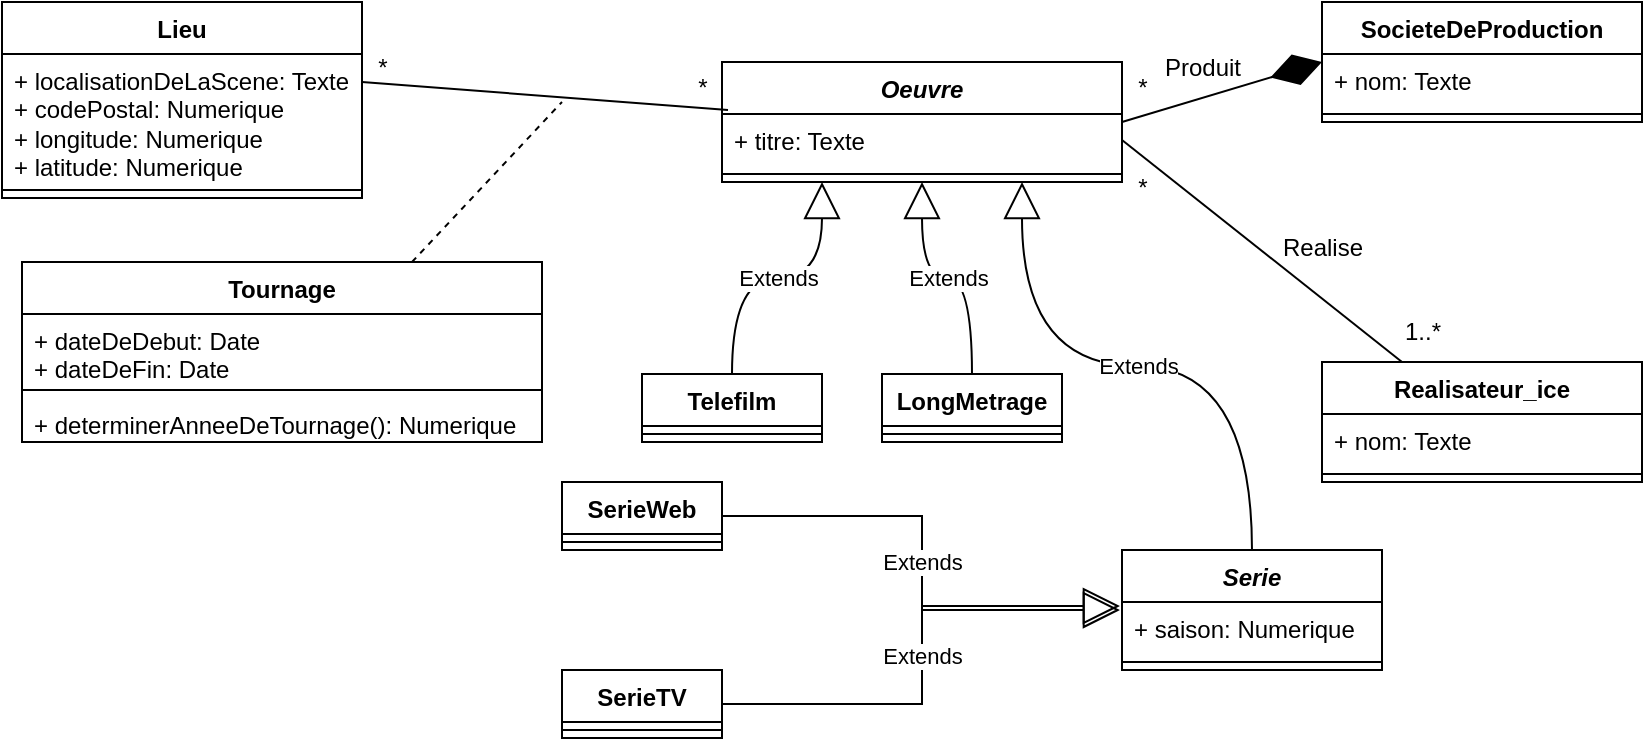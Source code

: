 <mxfile version="22.1.3" type="github">
  <diagram name="Page-1" id="LNjGpwiojOFFi3f9gyr5">
    <mxGraphModel dx="792" dy="547" grid="1" gridSize="10" guides="1" tooltips="1" connect="1" arrows="1" fold="1" page="1" pageScale="1" pageWidth="850" pageHeight="1100" math="0" shadow="0">
      <root>
        <mxCell id="0" />
        <mxCell id="1" parent="0" />
        <mxCell id="v2Nxhty8TUsirp0IS25c-1" value="Telefilm" style="swimlane;fontStyle=1;align=center;verticalAlign=top;childLayout=stackLayout;horizontal=1;startSize=26;horizontalStack=0;resizeParent=1;resizeParentMax=0;resizeLast=0;collapsible=1;marginBottom=0;whiteSpace=wrap;html=1;" vertex="1" parent="1">
          <mxGeometry x="320" y="186" width="90" height="34" as="geometry" />
        </mxCell>
        <mxCell id="v2Nxhty8TUsirp0IS25c-3" value="" style="line;strokeWidth=1;fillColor=none;align=left;verticalAlign=middle;spacingTop=-1;spacingLeft=3;spacingRight=3;rotatable=0;labelPosition=right;points=[];portConstraint=eastwest;strokeColor=inherit;" vertex="1" parent="v2Nxhty8TUsirp0IS25c-1">
          <mxGeometry y="26" width="90" height="8" as="geometry" />
        </mxCell>
        <mxCell id="v2Nxhty8TUsirp0IS25c-5" value="SerieTV" style="swimlane;fontStyle=1;align=center;verticalAlign=top;childLayout=stackLayout;horizontal=1;startSize=26;horizontalStack=0;resizeParent=1;resizeParentMax=0;resizeLast=0;collapsible=1;marginBottom=0;whiteSpace=wrap;html=1;" vertex="1" parent="1">
          <mxGeometry x="280" y="334" width="80" height="34" as="geometry" />
        </mxCell>
        <mxCell id="v2Nxhty8TUsirp0IS25c-7" value="" style="line;strokeWidth=1;fillColor=none;align=left;verticalAlign=middle;spacingTop=-1;spacingLeft=3;spacingRight=3;rotatable=0;labelPosition=right;points=[];portConstraint=eastwest;strokeColor=inherit;" vertex="1" parent="v2Nxhty8TUsirp0IS25c-5">
          <mxGeometry y="26" width="80" height="8" as="geometry" />
        </mxCell>
        <mxCell id="v2Nxhty8TUsirp0IS25c-9" value="SerieWeb" style="swimlane;fontStyle=1;align=center;verticalAlign=top;childLayout=stackLayout;horizontal=1;startSize=26;horizontalStack=0;resizeParent=1;resizeParentMax=0;resizeLast=0;collapsible=1;marginBottom=0;whiteSpace=wrap;html=1;" vertex="1" parent="1">
          <mxGeometry x="280" y="240" width="80" height="34" as="geometry" />
        </mxCell>
        <mxCell id="v2Nxhty8TUsirp0IS25c-11" value="" style="line;strokeWidth=1;fillColor=none;align=left;verticalAlign=middle;spacingTop=-1;spacingLeft=3;spacingRight=3;rotatable=0;labelPosition=right;points=[];portConstraint=eastwest;strokeColor=inherit;" vertex="1" parent="v2Nxhty8TUsirp0IS25c-9">
          <mxGeometry y="26" width="80" height="8" as="geometry" />
        </mxCell>
        <mxCell id="v2Nxhty8TUsirp0IS25c-13" value="LongMetrage" style="swimlane;fontStyle=1;align=center;verticalAlign=top;childLayout=stackLayout;horizontal=1;startSize=26;horizontalStack=0;resizeParent=1;resizeParentMax=0;resizeLast=0;collapsible=1;marginBottom=0;whiteSpace=wrap;html=1;" vertex="1" parent="1">
          <mxGeometry x="440" y="186" width="90" height="34" as="geometry" />
        </mxCell>
        <mxCell id="v2Nxhty8TUsirp0IS25c-15" value="" style="line;strokeWidth=1;fillColor=none;align=left;verticalAlign=middle;spacingTop=-1;spacingLeft=3;spacingRight=3;rotatable=0;labelPosition=right;points=[];portConstraint=eastwest;strokeColor=inherit;" vertex="1" parent="v2Nxhty8TUsirp0IS25c-13">
          <mxGeometry y="26" width="90" height="8" as="geometry" />
        </mxCell>
        <mxCell id="v2Nxhty8TUsirp0IS25c-17" value="Tournage" style="swimlane;fontStyle=1;align=center;verticalAlign=top;childLayout=stackLayout;horizontal=1;startSize=26;horizontalStack=0;resizeParent=1;resizeParentMax=0;resizeLast=0;collapsible=1;marginBottom=0;whiteSpace=wrap;html=1;" vertex="1" parent="1">
          <mxGeometry x="10" y="130" width="260" height="90" as="geometry" />
        </mxCell>
        <mxCell id="v2Nxhty8TUsirp0IS25c-18" value="+ dateDeDebut: Date&lt;br&gt;+ dateDeFin: Date" style="text;strokeColor=none;fillColor=none;align=left;verticalAlign=top;spacingLeft=4;spacingRight=4;overflow=hidden;rotatable=0;points=[[0,0.5],[1,0.5]];portConstraint=eastwest;whiteSpace=wrap;html=1;" vertex="1" parent="v2Nxhty8TUsirp0IS25c-17">
          <mxGeometry y="26" width="260" height="34" as="geometry" />
        </mxCell>
        <mxCell id="v2Nxhty8TUsirp0IS25c-19" value="" style="line;strokeWidth=1;fillColor=none;align=left;verticalAlign=middle;spacingTop=-1;spacingLeft=3;spacingRight=3;rotatable=0;labelPosition=right;points=[];portConstraint=eastwest;strokeColor=inherit;" vertex="1" parent="v2Nxhty8TUsirp0IS25c-17">
          <mxGeometry y="60" width="260" height="8" as="geometry" />
        </mxCell>
        <mxCell id="v2Nxhty8TUsirp0IS25c-20" value="+ determinerAnneeDeTournage(): Numerique" style="text;strokeColor=none;fillColor=none;align=left;verticalAlign=top;spacingLeft=4;spacingRight=4;overflow=hidden;rotatable=0;points=[[0,0.5],[1,0.5]];portConstraint=eastwest;whiteSpace=wrap;html=1;" vertex="1" parent="v2Nxhty8TUsirp0IS25c-17">
          <mxGeometry y="68" width="260" height="22" as="geometry" />
        </mxCell>
        <mxCell id="v2Nxhty8TUsirp0IS25c-21" value="&lt;i&gt;Oeuvre&lt;/i&gt;" style="swimlane;fontStyle=1;align=center;verticalAlign=top;childLayout=stackLayout;horizontal=1;startSize=26;horizontalStack=0;resizeParent=1;resizeParentMax=0;resizeLast=0;collapsible=1;marginBottom=0;whiteSpace=wrap;html=1;" vertex="1" parent="1">
          <mxGeometry x="360" y="30" width="200" height="60" as="geometry" />
        </mxCell>
        <mxCell id="v2Nxhty8TUsirp0IS25c-22" value="+ titre: Texte" style="text;strokeColor=none;fillColor=none;align=left;verticalAlign=top;spacingLeft=4;spacingRight=4;overflow=hidden;rotatable=0;points=[[0,0.5],[1,0.5]];portConstraint=eastwest;whiteSpace=wrap;html=1;" vertex="1" parent="v2Nxhty8TUsirp0IS25c-21">
          <mxGeometry y="26" width="200" height="26" as="geometry" />
        </mxCell>
        <mxCell id="v2Nxhty8TUsirp0IS25c-23" value="" style="line;strokeWidth=1;fillColor=none;align=left;verticalAlign=middle;spacingTop=-1;spacingLeft=3;spacingRight=3;rotatable=0;labelPosition=right;points=[];portConstraint=eastwest;strokeColor=inherit;" vertex="1" parent="v2Nxhty8TUsirp0IS25c-21">
          <mxGeometry y="52" width="200" height="8" as="geometry" />
        </mxCell>
        <mxCell id="v2Nxhty8TUsirp0IS25c-25" value="Lieu" style="swimlane;fontStyle=1;align=center;verticalAlign=top;childLayout=stackLayout;horizontal=1;startSize=26;horizontalStack=0;resizeParent=1;resizeParentMax=0;resizeLast=0;collapsible=1;marginBottom=0;whiteSpace=wrap;html=1;" vertex="1" parent="1">
          <mxGeometry width="180" height="98" as="geometry" />
        </mxCell>
        <mxCell id="v2Nxhty8TUsirp0IS25c-26" value="+ localisationDeLaScene: Texte&lt;br&gt;+ codePostal: Numerique&lt;br&gt;+ longitude: Numerique&lt;br&gt;+ latitude: Numerique" style="text;strokeColor=none;fillColor=none;align=left;verticalAlign=top;spacingLeft=4;spacingRight=4;overflow=hidden;rotatable=0;points=[[0,0.5],[1,0.5]];portConstraint=eastwest;whiteSpace=wrap;html=1;" vertex="1" parent="v2Nxhty8TUsirp0IS25c-25">
          <mxGeometry y="26" width="180" height="64" as="geometry" />
        </mxCell>
        <mxCell id="v2Nxhty8TUsirp0IS25c-27" value="" style="line;strokeWidth=1;fillColor=none;align=left;verticalAlign=middle;spacingTop=-1;spacingLeft=3;spacingRight=3;rotatable=0;labelPosition=right;points=[];portConstraint=eastwest;strokeColor=inherit;" vertex="1" parent="v2Nxhty8TUsirp0IS25c-25">
          <mxGeometry y="90" width="180" height="8" as="geometry" />
        </mxCell>
        <mxCell id="v2Nxhty8TUsirp0IS25c-29" value="SocieteDeProduction" style="swimlane;fontStyle=1;align=center;verticalAlign=top;childLayout=stackLayout;horizontal=1;startSize=26;horizontalStack=0;resizeParent=1;resizeParentMax=0;resizeLast=0;collapsible=1;marginBottom=0;whiteSpace=wrap;html=1;" vertex="1" parent="1">
          <mxGeometry x="660" width="160" height="60" as="geometry" />
        </mxCell>
        <mxCell id="v2Nxhty8TUsirp0IS25c-30" value="+ nom: Texte" style="text;strokeColor=none;fillColor=none;align=left;verticalAlign=top;spacingLeft=4;spacingRight=4;overflow=hidden;rotatable=0;points=[[0,0.5],[1,0.5]];portConstraint=eastwest;whiteSpace=wrap;html=1;" vertex="1" parent="v2Nxhty8TUsirp0IS25c-29">
          <mxGeometry y="26" width="160" height="26" as="geometry" />
        </mxCell>
        <mxCell id="v2Nxhty8TUsirp0IS25c-31" value="" style="line;strokeWidth=1;fillColor=none;align=left;verticalAlign=middle;spacingTop=-1;spacingLeft=3;spacingRight=3;rotatable=0;labelPosition=right;points=[];portConstraint=eastwest;strokeColor=inherit;" vertex="1" parent="v2Nxhty8TUsirp0IS25c-29">
          <mxGeometry y="52" width="160" height="8" as="geometry" />
        </mxCell>
        <mxCell id="v2Nxhty8TUsirp0IS25c-33" value="Realisateur_ice" style="swimlane;fontStyle=1;align=center;verticalAlign=top;childLayout=stackLayout;horizontal=1;startSize=26;horizontalStack=0;resizeParent=1;resizeParentMax=0;resizeLast=0;collapsible=1;marginBottom=0;whiteSpace=wrap;html=1;" vertex="1" parent="1">
          <mxGeometry x="660" y="180" width="160" height="60" as="geometry" />
        </mxCell>
        <mxCell id="v2Nxhty8TUsirp0IS25c-34" value="+ nom: Texte" style="text;strokeColor=none;fillColor=none;align=left;verticalAlign=top;spacingLeft=4;spacingRight=4;overflow=hidden;rotatable=0;points=[[0,0.5],[1,0.5]];portConstraint=eastwest;whiteSpace=wrap;html=1;" vertex="1" parent="v2Nxhty8TUsirp0IS25c-33">
          <mxGeometry y="26" width="160" height="26" as="geometry" />
        </mxCell>
        <mxCell id="v2Nxhty8TUsirp0IS25c-35" value="" style="line;strokeWidth=1;fillColor=none;align=left;verticalAlign=middle;spacingTop=-1;spacingLeft=3;spacingRight=3;rotatable=0;labelPosition=right;points=[];portConstraint=eastwest;strokeColor=inherit;" vertex="1" parent="v2Nxhty8TUsirp0IS25c-33">
          <mxGeometry y="52" width="160" height="8" as="geometry" />
        </mxCell>
        <mxCell id="v2Nxhty8TUsirp0IS25c-37" value="&lt;i&gt;Serie&lt;/i&gt;" style="swimlane;fontStyle=1;align=center;verticalAlign=top;childLayout=stackLayout;horizontal=1;startSize=26;horizontalStack=0;resizeParent=1;resizeParentMax=0;resizeLast=0;collapsible=1;marginBottom=0;whiteSpace=wrap;html=1;" vertex="1" parent="1">
          <mxGeometry x="560" y="274" width="130" height="60" as="geometry" />
        </mxCell>
        <mxCell id="v2Nxhty8TUsirp0IS25c-38" value="+ saison: Numerique" style="text;strokeColor=none;fillColor=none;align=left;verticalAlign=top;spacingLeft=4;spacingRight=4;overflow=hidden;rotatable=0;points=[[0,0.5],[1,0.5]];portConstraint=eastwest;whiteSpace=wrap;html=1;" vertex="1" parent="v2Nxhty8TUsirp0IS25c-37">
          <mxGeometry y="26" width="130" height="26" as="geometry" />
        </mxCell>
        <mxCell id="v2Nxhty8TUsirp0IS25c-39" value="" style="line;strokeWidth=1;fillColor=none;align=left;verticalAlign=middle;spacingTop=-1;spacingLeft=3;spacingRight=3;rotatable=0;labelPosition=right;points=[];portConstraint=eastwest;strokeColor=inherit;" vertex="1" parent="v2Nxhty8TUsirp0IS25c-37">
          <mxGeometry y="52" width="130" height="8" as="geometry" />
        </mxCell>
        <mxCell id="v2Nxhty8TUsirp0IS25c-43" value="" style="endArrow=diamondThin;endFill=1;endSize=24;html=1;rounded=0;entryX=0;entryY=0.5;entryDx=0;entryDy=0;exitX=1;exitY=0.5;exitDx=0;exitDy=0;" edge="1" parent="1" source="v2Nxhty8TUsirp0IS25c-21" target="v2Nxhty8TUsirp0IS25c-29">
          <mxGeometry width="160" relative="1" as="geometry">
            <mxPoint x="330" y="290" as="sourcePoint" />
            <mxPoint x="490" y="290" as="targetPoint" />
          </mxGeometry>
        </mxCell>
        <mxCell id="v2Nxhty8TUsirp0IS25c-44" value="Extends" style="endArrow=block;endSize=16;endFill=0;html=1;entryX=0.25;entryY=1;entryDx=0;entryDy=0;exitX=0.5;exitY=0;exitDx=0;exitDy=0;edgeStyle=orthogonalEdgeStyle;curved=1;" edge="1" parent="1" source="v2Nxhty8TUsirp0IS25c-1" target="v2Nxhty8TUsirp0IS25c-21">
          <mxGeometry width="160" relative="1" as="geometry">
            <mxPoint x="330" y="290" as="sourcePoint" />
            <mxPoint x="490" y="290" as="targetPoint" />
          </mxGeometry>
        </mxCell>
        <mxCell id="v2Nxhty8TUsirp0IS25c-45" value="Extends" style="endArrow=block;endSize=16;endFill=0;html=1;entryX=0.5;entryY=1;entryDx=0;entryDy=0;exitX=0.5;exitY=0;exitDx=0;exitDy=0;edgeStyle=orthogonalEdgeStyle;curved=1;" edge="1" parent="1" source="v2Nxhty8TUsirp0IS25c-13" target="v2Nxhty8TUsirp0IS25c-21">
          <mxGeometry width="160" relative="1" as="geometry">
            <mxPoint x="395" y="140" as="sourcePoint" />
            <mxPoint x="420" y="100" as="targetPoint" />
          </mxGeometry>
        </mxCell>
        <mxCell id="v2Nxhty8TUsirp0IS25c-46" value="Extends" style="endArrow=block;endSize=16;endFill=0;html=1;entryX=0.75;entryY=1;entryDx=0;entryDy=0;exitX=0.5;exitY=0;exitDx=0;exitDy=0;rounded=0;edgeStyle=orthogonalEdgeStyle;curved=1;" edge="1" parent="1" source="v2Nxhty8TUsirp0IS25c-37" target="v2Nxhty8TUsirp0IS25c-21">
          <mxGeometry width="160" relative="1" as="geometry">
            <mxPoint x="405" y="150" as="sourcePoint" />
            <mxPoint x="430" y="110" as="targetPoint" />
          </mxGeometry>
        </mxCell>
        <mxCell id="v2Nxhty8TUsirp0IS25c-47" value="Extends" style="endArrow=block;endSize=16;endFill=0;html=1;rounded=0;exitX=1;exitY=0.5;exitDx=0;exitDy=0;edgeStyle=orthogonalEdgeStyle;entryX=-0.008;entryY=0.154;entryDx=0;entryDy=0;entryPerimeter=0;" edge="1" parent="1" source="v2Nxhty8TUsirp0IS25c-9" target="v2Nxhty8TUsirp0IS25c-38">
          <mxGeometry width="160" relative="1" as="geometry">
            <mxPoint x="415" y="160" as="sourcePoint" />
            <mxPoint x="510" y="280" as="targetPoint" />
          </mxGeometry>
        </mxCell>
        <mxCell id="v2Nxhty8TUsirp0IS25c-48" value="Extends" style="endArrow=block;endSize=16;endFill=0;html=1;rounded=0;exitX=1;exitY=0.5;exitDx=0;exitDy=0;entryX=-0.008;entryY=0.077;entryDx=0;entryDy=0;entryPerimeter=0;edgeStyle=orthogonalEdgeStyle;" edge="1" parent="1" source="v2Nxhty8TUsirp0IS25c-5" target="v2Nxhty8TUsirp0IS25c-38">
          <mxGeometry width="160" relative="1" as="geometry">
            <mxPoint x="425" y="170" as="sourcePoint" />
            <mxPoint x="510" y="280" as="targetPoint" />
          </mxGeometry>
        </mxCell>
        <mxCell id="v2Nxhty8TUsirp0IS25c-49" value="" style="endArrow=none;html=1;rounded=0;exitX=1;exitY=0.219;exitDx=0;exitDy=0;exitPerimeter=0;entryX=0.015;entryY=-0.077;entryDx=0;entryDy=0;entryPerimeter=0;" edge="1" parent="1" source="v2Nxhty8TUsirp0IS25c-26" target="v2Nxhty8TUsirp0IS25c-22">
          <mxGeometry width="50" height="50" relative="1" as="geometry">
            <mxPoint x="390" y="320" as="sourcePoint" />
            <mxPoint x="440" y="270" as="targetPoint" />
          </mxGeometry>
        </mxCell>
        <mxCell id="v2Nxhty8TUsirp0IS25c-50" value="" style="endArrow=none;dashed=1;html=1;rounded=0;exitX=0.75;exitY=0;exitDx=0;exitDy=0;" edge="1" parent="1" source="v2Nxhty8TUsirp0IS25c-17">
          <mxGeometry width="50" height="50" relative="1" as="geometry">
            <mxPoint x="390" y="320" as="sourcePoint" />
            <mxPoint x="280" y="50" as="targetPoint" />
          </mxGeometry>
        </mxCell>
        <mxCell id="v2Nxhty8TUsirp0IS25c-51" value="" style="endArrow=none;html=1;rounded=0;entryX=0.25;entryY=0;entryDx=0;entryDy=0;exitX=1;exitY=0.5;exitDx=0;exitDy=0;" edge="1" parent="1" source="v2Nxhty8TUsirp0IS25c-22" target="v2Nxhty8TUsirp0IS25c-33">
          <mxGeometry width="50" height="50" relative="1" as="geometry">
            <mxPoint x="390" y="310" as="sourcePoint" />
            <mxPoint x="440" y="260" as="targetPoint" />
          </mxGeometry>
        </mxCell>
        <mxCell id="v2Nxhty8TUsirp0IS25c-52" value="*" style="text;html=1;align=center;verticalAlign=middle;resizable=0;points=[];autosize=1;strokeColor=none;fillColor=none;" vertex="1" parent="1">
          <mxGeometry x="175" y="18" width="30" height="30" as="geometry" />
        </mxCell>
        <mxCell id="v2Nxhty8TUsirp0IS25c-53" value="*" style="text;html=1;align=center;verticalAlign=middle;resizable=0;points=[];autosize=1;strokeColor=none;fillColor=none;" vertex="1" parent="1">
          <mxGeometry x="335" y="28" width="30" height="30" as="geometry" />
        </mxCell>
        <mxCell id="v2Nxhty8TUsirp0IS25c-54" value="Realise" style="text;html=1;align=center;verticalAlign=middle;resizable=0;points=[];autosize=1;strokeColor=none;fillColor=none;" vertex="1" parent="1">
          <mxGeometry x="630" y="108" width="60" height="30" as="geometry" />
        </mxCell>
        <mxCell id="v2Nxhty8TUsirp0IS25c-55" value="1..*" style="text;html=1;align=center;verticalAlign=middle;resizable=0;points=[];autosize=1;strokeColor=none;fillColor=none;" vertex="1" parent="1">
          <mxGeometry x="690" y="150" width="40" height="30" as="geometry" />
        </mxCell>
        <mxCell id="v2Nxhty8TUsirp0IS25c-56" value="*" style="text;html=1;align=center;verticalAlign=middle;resizable=0;points=[];autosize=1;strokeColor=none;fillColor=none;" vertex="1" parent="1">
          <mxGeometry x="555" y="78" width="30" height="30" as="geometry" />
        </mxCell>
        <mxCell id="v2Nxhty8TUsirp0IS25c-58" value="*" style="text;html=1;align=center;verticalAlign=middle;resizable=0;points=[];autosize=1;strokeColor=none;fillColor=none;" vertex="1" parent="1">
          <mxGeometry x="555" y="28" width="30" height="30" as="geometry" />
        </mxCell>
        <mxCell id="v2Nxhty8TUsirp0IS25c-59" value="Produit" style="text;html=1;align=center;verticalAlign=middle;resizable=0;points=[];autosize=1;strokeColor=none;fillColor=none;" vertex="1" parent="1">
          <mxGeometry x="570" y="18" width="60" height="30" as="geometry" />
        </mxCell>
      </root>
    </mxGraphModel>
  </diagram>
</mxfile>

